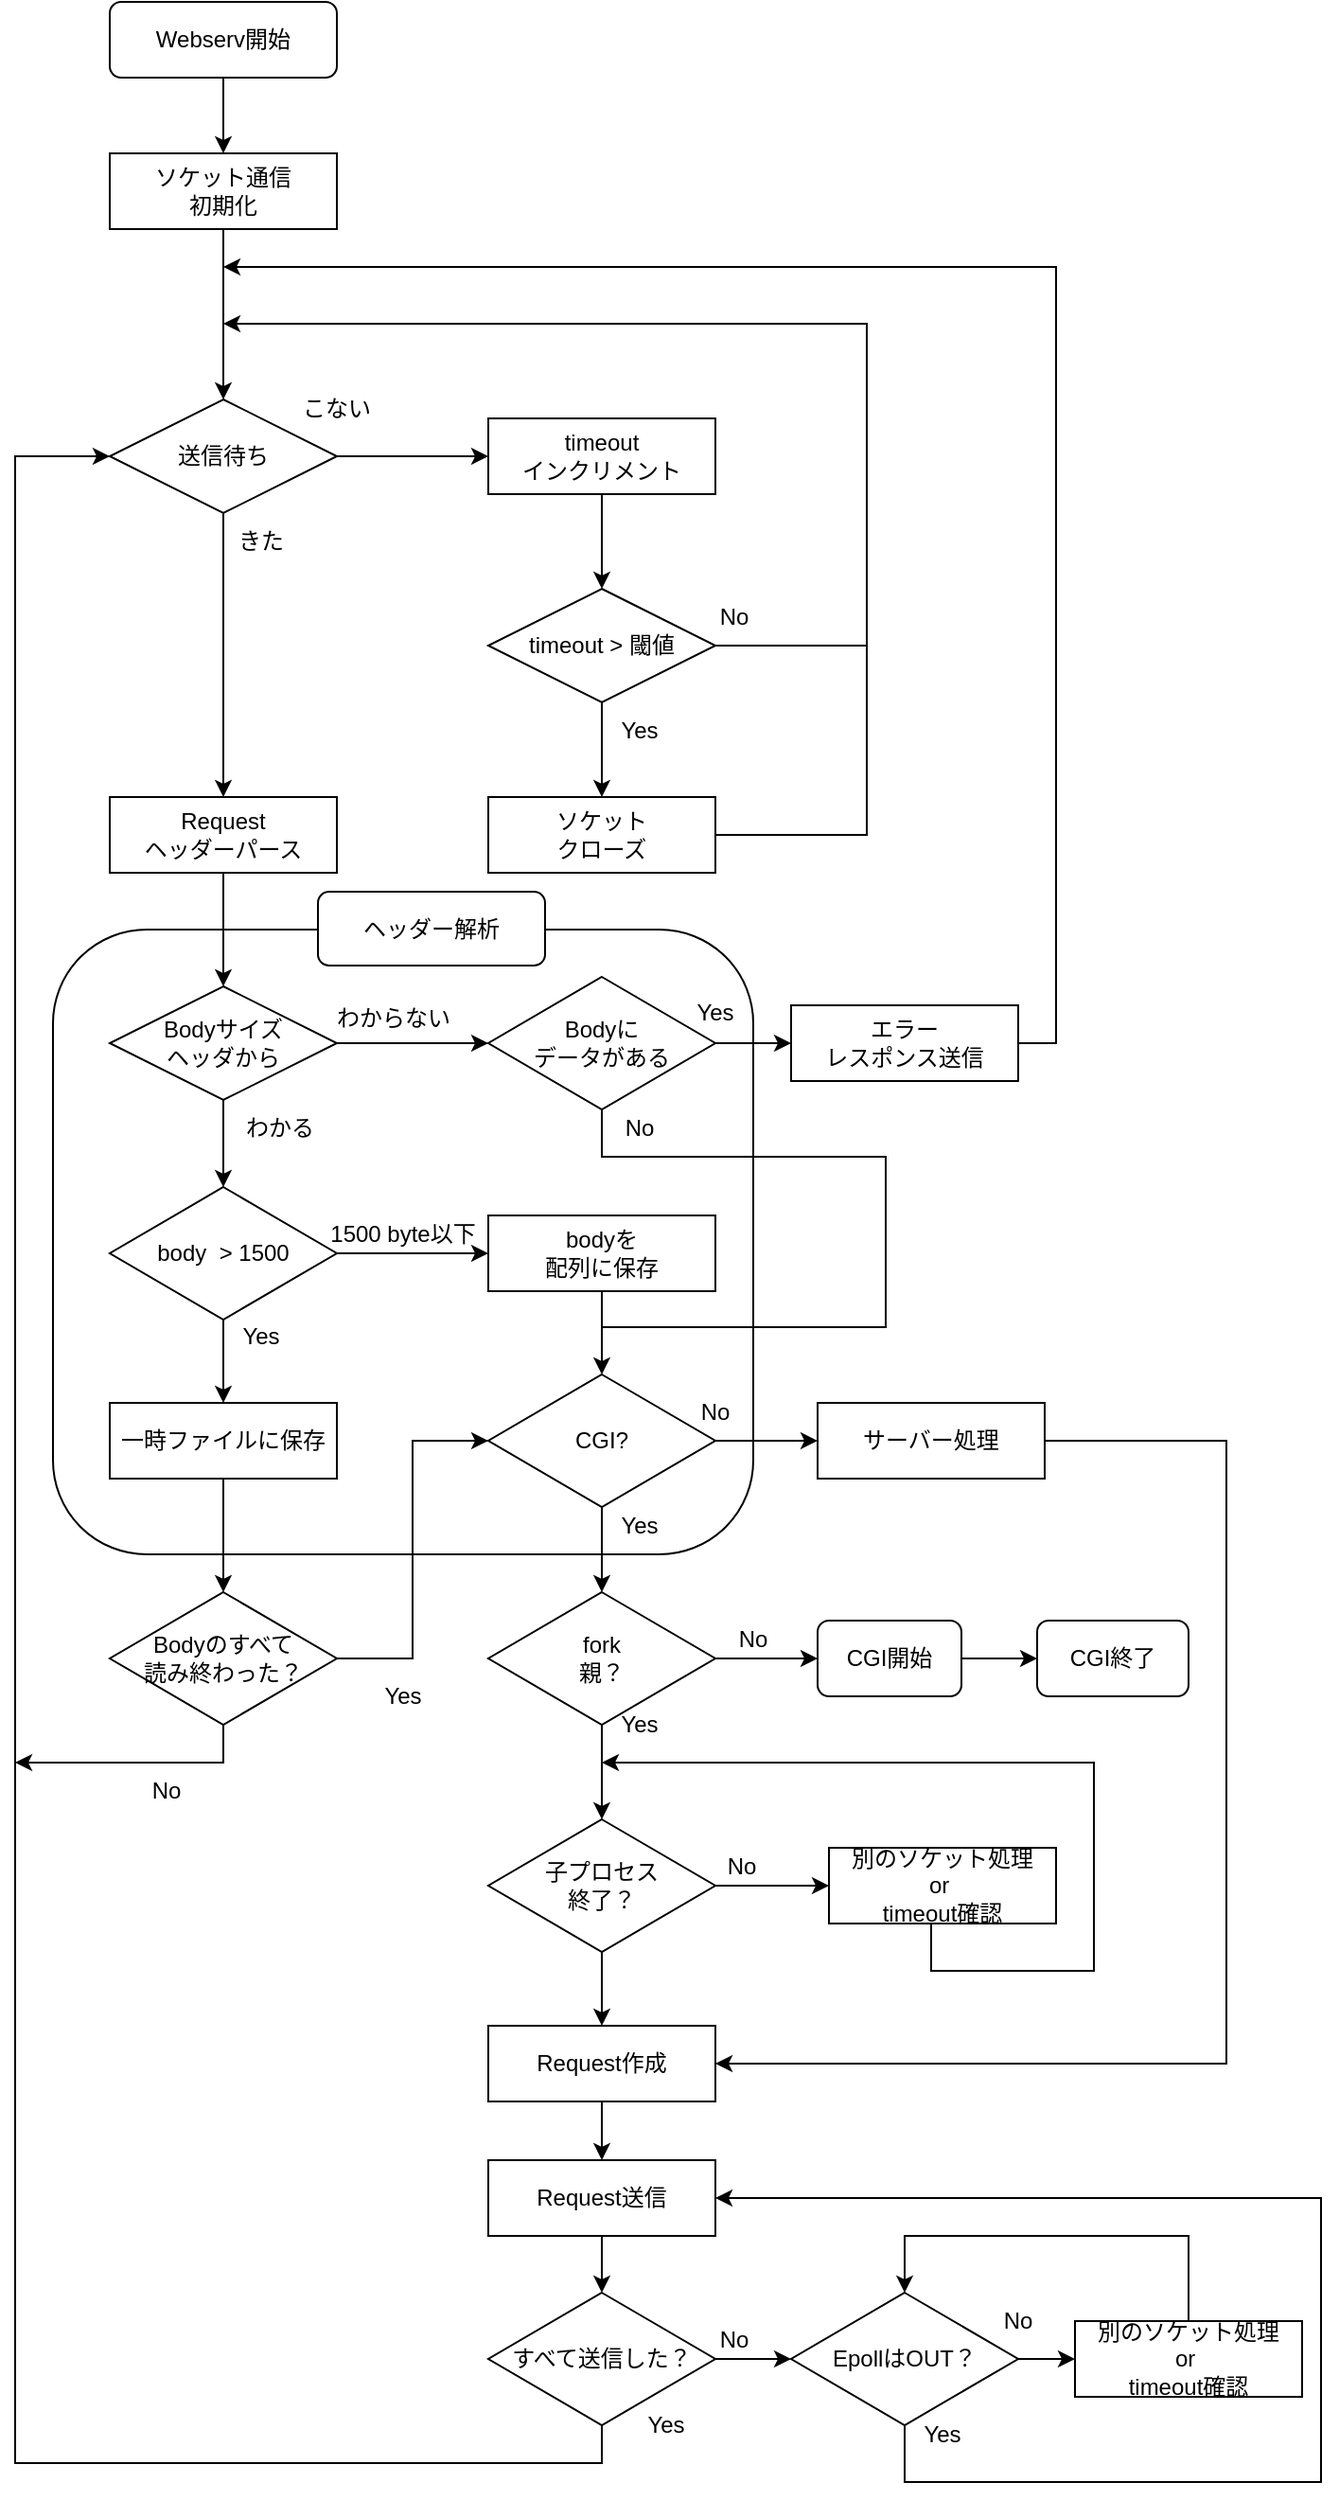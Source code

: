 <mxfile>
    <diagram name="ページ1" id="NBVZLjLsD2zXfsYW2GTl">
        <mxGraphModel dx="1131" dy="596" grid="1" gridSize="10" guides="1" tooltips="1" connect="1" arrows="1" fold="1" page="1" pageScale="1" pageWidth="827" pageHeight="1169" math="0" shadow="0">
            <root>
                <mxCell id="0"/>
                <mxCell id="1" parent="0"/>
                <mxCell id="0ci_ckrQfa54B1AMnA_6-3" value="" style="rounded=1;whiteSpace=wrap;html=1;" parent="1" vertex="1">
                    <mxGeometry x="90" y="590" width="370" height="330" as="geometry"/>
                </mxCell>
                <mxCell id="muVOVXjzMBZmnITekJ5N-8" style="edgeStyle=orthogonalEdgeStyle;rounded=0;orthogonalLoop=1;jettySize=auto;html=1;exitX=0.5;exitY=1;exitDx=0;exitDy=0;entryX=0.5;entryY=0;entryDx=0;entryDy=0;" parent="1" source="muVOVXjzMBZmnITekJ5N-1" target="muVOVXjzMBZmnITekJ5N-2" edge="1">
                    <mxGeometry relative="1" as="geometry"/>
                </mxCell>
                <mxCell id="muVOVXjzMBZmnITekJ5N-1" value="Webserv開始" style="rounded=1;whiteSpace=wrap;html=1;" parent="1" vertex="1">
                    <mxGeometry x="120" y="100" width="120" height="40" as="geometry"/>
                </mxCell>
                <mxCell id="muVOVXjzMBZmnITekJ5N-9" style="edgeStyle=orthogonalEdgeStyle;rounded=0;orthogonalLoop=1;jettySize=auto;html=1;exitX=0.5;exitY=1;exitDx=0;exitDy=0;entryX=0.5;entryY=0;entryDx=0;entryDy=0;" parent="1" source="muVOVXjzMBZmnITekJ5N-2" target="muVOVXjzMBZmnITekJ5N-4" edge="1">
                    <mxGeometry relative="1" as="geometry"/>
                </mxCell>
                <mxCell id="muVOVXjzMBZmnITekJ5N-2" value="ソケット通信&lt;br&gt;初期化" style="rounded=0;whiteSpace=wrap;html=1;" parent="1" vertex="1">
                    <mxGeometry x="120" y="180" width="120" height="40" as="geometry"/>
                </mxCell>
                <mxCell id="muVOVXjzMBZmnITekJ5N-11" style="edgeStyle=orthogonalEdgeStyle;rounded=0;orthogonalLoop=1;jettySize=auto;html=1;exitX=0.5;exitY=1;exitDx=0;exitDy=0;entryX=0.5;entryY=0;entryDx=0;entryDy=0;" parent="1" source="muVOVXjzMBZmnITekJ5N-3" target="muVOVXjzMBZmnITekJ5N-5" edge="1">
                    <mxGeometry relative="1" as="geometry"/>
                </mxCell>
                <mxCell id="muVOVXjzMBZmnITekJ5N-3" value="timeout&lt;br&gt;インクリメント" style="rounded=0;whiteSpace=wrap;html=1;" parent="1" vertex="1">
                    <mxGeometry x="320" y="320" width="120" height="40" as="geometry"/>
                </mxCell>
                <mxCell id="muVOVXjzMBZmnITekJ5N-10" style="edgeStyle=orthogonalEdgeStyle;rounded=0;orthogonalLoop=1;jettySize=auto;html=1;exitX=1;exitY=0.5;exitDx=0;exitDy=0;entryX=0;entryY=0.5;entryDx=0;entryDy=0;" parent="1" source="muVOVXjzMBZmnITekJ5N-4" target="muVOVXjzMBZmnITekJ5N-3" edge="1">
                    <mxGeometry relative="1" as="geometry"/>
                </mxCell>
                <mxCell id="muVOVXjzMBZmnITekJ5N-22" style="edgeStyle=orthogonalEdgeStyle;rounded=0;orthogonalLoop=1;jettySize=auto;html=1;exitX=0.5;exitY=1;exitDx=0;exitDy=0;entryX=0.5;entryY=0;entryDx=0;entryDy=0;" parent="1" source="muVOVXjzMBZmnITekJ5N-4" target="muVOVXjzMBZmnITekJ5N-21" edge="1">
                    <mxGeometry relative="1" as="geometry"/>
                </mxCell>
                <mxCell id="muVOVXjzMBZmnITekJ5N-4" value="送信待ち" style="rhombus;whiteSpace=wrap;html=1;" parent="1" vertex="1">
                    <mxGeometry x="120" y="310" width="120" height="60" as="geometry"/>
                </mxCell>
                <mxCell id="muVOVXjzMBZmnITekJ5N-7" style="edgeStyle=orthogonalEdgeStyle;rounded=0;orthogonalLoop=1;jettySize=auto;html=1;exitX=0.5;exitY=1;exitDx=0;exitDy=0;entryX=0.5;entryY=0;entryDx=0;entryDy=0;" parent="1" source="muVOVXjzMBZmnITekJ5N-5" target="muVOVXjzMBZmnITekJ5N-6" edge="1">
                    <mxGeometry relative="1" as="geometry"/>
                </mxCell>
                <mxCell id="muVOVXjzMBZmnITekJ5N-5" value="timeout &amp;gt; 閾値" style="rhombus;whiteSpace=wrap;html=1;" parent="1" vertex="1">
                    <mxGeometry x="320" y="410" width="120" height="60" as="geometry"/>
                </mxCell>
                <mxCell id="muVOVXjzMBZmnITekJ5N-12" style="edgeStyle=orthogonalEdgeStyle;rounded=0;orthogonalLoop=1;jettySize=auto;html=1;exitX=1;exitY=0.5;exitDx=0;exitDy=0;" parent="1" source="muVOVXjzMBZmnITekJ5N-6" edge="1">
                    <mxGeometry relative="1" as="geometry">
                        <mxPoint x="180" y="270" as="targetPoint"/>
                        <Array as="points">
                            <mxPoint x="520" y="540"/>
                            <mxPoint x="520" y="270"/>
                        </Array>
                    </mxGeometry>
                </mxCell>
                <mxCell id="muVOVXjzMBZmnITekJ5N-6" value="ソケット&lt;br&gt;クローズ" style="rounded=0;whiteSpace=wrap;html=1;" parent="1" vertex="1">
                    <mxGeometry x="320" y="520" width="120" height="40" as="geometry"/>
                </mxCell>
                <mxCell id="muVOVXjzMBZmnITekJ5N-16" value="Yes" style="text;html=1;align=center;verticalAlign=middle;whiteSpace=wrap;rounded=0;" parent="1" vertex="1">
                    <mxGeometry x="370" y="470" width="60" height="30" as="geometry"/>
                </mxCell>
                <mxCell id="muVOVXjzMBZmnITekJ5N-17" value="" style="endArrow=none;html=1;rounded=0;exitX=1;exitY=0.5;exitDx=0;exitDy=0;" parent="1" source="muVOVXjzMBZmnITekJ5N-5" edge="1">
                    <mxGeometry width="50" height="50" relative="1" as="geometry">
                        <mxPoint x="570" y="400" as="sourcePoint"/>
                        <mxPoint x="520" y="440" as="targetPoint"/>
                    </mxGeometry>
                </mxCell>
                <mxCell id="muVOVXjzMBZmnITekJ5N-18" value="No" style="text;html=1;align=center;verticalAlign=middle;whiteSpace=wrap;rounded=0;" parent="1" vertex="1">
                    <mxGeometry x="420" y="410" width="60" height="30" as="geometry"/>
                </mxCell>
                <mxCell id="muVOVXjzMBZmnITekJ5N-19" value="きた" style="text;html=1;strokeColor=none;fillColor=none;align=center;verticalAlign=middle;whiteSpace=wrap;rounded=0;" parent="1" vertex="1">
                    <mxGeometry x="170" y="370" width="60" height="30" as="geometry"/>
                </mxCell>
                <mxCell id="muVOVXjzMBZmnITekJ5N-20" value="わからない" style="text;html=1;align=center;verticalAlign=middle;whiteSpace=wrap;rounded=0;" parent="1" vertex="1">
                    <mxGeometry x="230" y="622" width="80" height="30" as="geometry"/>
                </mxCell>
                <mxCell id="muVOVXjzMBZmnITekJ5N-25" style="edgeStyle=orthogonalEdgeStyle;rounded=0;orthogonalLoop=1;jettySize=auto;html=1;exitX=0.5;exitY=1;exitDx=0;exitDy=0;entryX=0.5;entryY=0;entryDx=0;entryDy=0;" parent="1" source="muVOVXjzMBZmnITekJ5N-21" target="muVOVXjzMBZmnITekJ5N-24" edge="1">
                    <mxGeometry relative="1" as="geometry"/>
                </mxCell>
                <mxCell id="muVOVXjzMBZmnITekJ5N-21" value="Request&lt;br&gt;ヘッダーパース" style="rounded=0;whiteSpace=wrap;html=1;" parent="1" vertex="1">
                    <mxGeometry x="120" y="520" width="120" height="40" as="geometry"/>
                </mxCell>
                <mxCell id="muVOVXjzMBZmnITekJ5N-40" style="edgeStyle=orthogonalEdgeStyle;rounded=0;orthogonalLoop=1;jettySize=auto;html=1;exitX=0.5;exitY=1;exitDx=0;exitDy=0;entryX=0.5;entryY=0;entryDx=0;entryDy=0;" parent="1" source="muVOVXjzMBZmnITekJ5N-23" target="muVOVXjzMBZmnITekJ5N-41" edge="1">
                    <mxGeometry relative="1" as="geometry">
                        <mxPoint x="380" y="830" as="targetPoint"/>
                    </mxGeometry>
                </mxCell>
                <mxCell id="muVOVXjzMBZmnITekJ5N-23" value="bodyを&lt;br&gt;配列に保存" style="rounded=0;whiteSpace=wrap;html=1;" parent="1" vertex="1">
                    <mxGeometry x="320" y="741" width="120" height="40" as="geometry"/>
                </mxCell>
                <mxCell id="muVOVXjzMBZmnITekJ5N-28" style="edgeStyle=orthogonalEdgeStyle;rounded=0;orthogonalLoop=1;jettySize=auto;html=1;exitX=0.5;exitY=1;exitDx=0;exitDy=0;entryX=0.5;entryY=0;entryDx=0;entryDy=0;" parent="1" source="muVOVXjzMBZmnITekJ5N-24" target="muVOVXjzMBZmnITekJ5N-29" edge="1">
                    <mxGeometry relative="1" as="geometry">
                        <mxPoint x="180" y="720" as="targetPoint"/>
                    </mxGeometry>
                </mxCell>
                <mxCell id="muVOVXjzMBZmnITekJ5N-32" style="edgeStyle=orthogonalEdgeStyle;rounded=0;orthogonalLoop=1;jettySize=auto;html=1;exitX=1;exitY=0.5;exitDx=0;exitDy=0;entryX=0;entryY=0.5;entryDx=0;entryDy=0;" parent="1" source="muVOVXjzMBZmnITekJ5N-24" target="muVOVXjzMBZmnITekJ5N-100" edge="1">
                    <mxGeometry relative="1" as="geometry">
                        <mxPoint x="320" y="650" as="targetPoint"/>
                    </mxGeometry>
                </mxCell>
                <mxCell id="muVOVXjzMBZmnITekJ5N-24" value="Bodyサイズ&lt;br&gt;ヘッダから" style="rhombus;whiteSpace=wrap;html=1;" parent="1" vertex="1">
                    <mxGeometry x="120" y="620" width="120" height="60" as="geometry"/>
                </mxCell>
                <mxCell id="muVOVXjzMBZmnITekJ5N-26" value="わかる" style="text;html=1;align=center;verticalAlign=middle;whiteSpace=wrap;rounded=0;" parent="1" vertex="1">
                    <mxGeometry x="170" y="680" width="80" height="30" as="geometry"/>
                </mxCell>
                <mxCell id="muVOVXjzMBZmnITekJ5N-30" style="edgeStyle=orthogonalEdgeStyle;rounded=0;orthogonalLoop=1;jettySize=auto;html=1;exitX=1;exitY=0.5;exitDx=0;exitDy=0;entryX=0;entryY=0.5;entryDx=0;entryDy=0;" parent="1" source="muVOVXjzMBZmnITekJ5N-29" target="muVOVXjzMBZmnITekJ5N-23" edge="1">
                    <mxGeometry relative="1" as="geometry"/>
                </mxCell>
                <mxCell id="muVOVXjzMBZmnITekJ5N-37" style="edgeStyle=orthogonalEdgeStyle;rounded=0;orthogonalLoop=1;jettySize=auto;html=1;exitX=0.5;exitY=1;exitDx=0;exitDy=0;entryX=0.5;entryY=0;entryDx=0;entryDy=0;" parent="1" source="muVOVXjzMBZmnITekJ5N-29" target="muVOVXjzMBZmnITekJ5N-36" edge="1">
                    <mxGeometry relative="1" as="geometry"/>
                </mxCell>
                <mxCell id="muVOVXjzMBZmnITekJ5N-29" value="body&amp;nbsp; &amp;gt; 1500" style="rhombus;whiteSpace=wrap;html=1;" parent="1" vertex="1">
                    <mxGeometry x="120" y="726" width="120" height="70" as="geometry"/>
                </mxCell>
                <mxCell id="muVOVXjzMBZmnITekJ5N-34" value="Yes" style="text;html=1;align=center;verticalAlign=middle;whiteSpace=wrap;rounded=0;" parent="1" vertex="1">
                    <mxGeometry x="360" y="890" width="80" height="30" as="geometry"/>
                </mxCell>
                <mxCell id="0ci_ckrQfa54B1AMnA_6-6" style="edgeStyle=orthogonalEdgeStyle;rounded=0;orthogonalLoop=1;jettySize=auto;html=1;exitX=0.5;exitY=1;exitDx=0;exitDy=0;" parent="1" source="muVOVXjzMBZmnITekJ5N-36" target="0ci_ckrQfa54B1AMnA_6-5" edge="1">
                    <mxGeometry relative="1" as="geometry"/>
                </mxCell>
                <mxCell id="muVOVXjzMBZmnITekJ5N-36" value="一時ファイルに保存" style="rounded=0;whiteSpace=wrap;html=1;" parent="1" vertex="1">
                    <mxGeometry x="120" y="840" width="120" height="40" as="geometry"/>
                </mxCell>
                <mxCell id="muVOVXjzMBZmnITekJ5N-42" style="edgeStyle=orthogonalEdgeStyle;rounded=0;orthogonalLoop=1;jettySize=auto;html=1;exitX=0.5;exitY=1;exitDx=0;exitDy=0;entryX=0.5;entryY=0;entryDx=0;entryDy=0;" parent="1" source="muVOVXjzMBZmnITekJ5N-41" target="muVOVXjzMBZmnITekJ5N-49" edge="1">
                    <mxGeometry relative="1" as="geometry">
                        <mxPoint x="380" y="940" as="targetPoint"/>
                    </mxGeometry>
                </mxCell>
                <mxCell id="muVOVXjzMBZmnITekJ5N-48" style="edgeStyle=orthogonalEdgeStyle;rounded=0;orthogonalLoop=1;jettySize=auto;html=1;exitX=1;exitY=0.5;exitDx=0;exitDy=0;entryX=0;entryY=0.5;entryDx=0;entryDy=0;" parent="1" source="muVOVXjzMBZmnITekJ5N-41" target="muVOVXjzMBZmnITekJ5N-47" edge="1">
                    <mxGeometry relative="1" as="geometry"/>
                </mxCell>
                <mxCell id="muVOVXjzMBZmnITekJ5N-41" value="CGI?" style="rhombus;whiteSpace=wrap;html=1;" parent="1" vertex="1">
                    <mxGeometry x="320" y="825" width="120" height="70" as="geometry"/>
                </mxCell>
                <mxCell id="muVOVXjzMBZmnITekJ5N-44" value="1500 byte以下" style="text;html=1;align=center;verticalAlign=middle;whiteSpace=wrap;rounded=0;" parent="1" vertex="1">
                    <mxGeometry x="235" y="736" width="80" height="30" as="geometry"/>
                </mxCell>
                <mxCell id="muVOVXjzMBZmnITekJ5N-46" value="No" style="text;html=1;align=center;verticalAlign=middle;whiteSpace=wrap;rounded=0;" parent="1" vertex="1">
                    <mxGeometry x="400" y="830" width="80" height="30" as="geometry"/>
                </mxCell>
                <mxCell id="muVOVXjzMBZmnITekJ5N-75" style="edgeStyle=orthogonalEdgeStyle;rounded=0;orthogonalLoop=1;jettySize=auto;html=1;exitX=1;exitY=0.5;exitDx=0;exitDy=0;entryX=1;entryY=0.5;entryDx=0;entryDy=0;" parent="1" source="muVOVXjzMBZmnITekJ5N-47" target="muVOVXjzMBZmnITekJ5N-68" edge="1">
                    <mxGeometry relative="1" as="geometry">
                        <Array as="points">
                            <mxPoint x="710" y="860"/>
                            <mxPoint x="710" y="1189"/>
                        </Array>
                    </mxGeometry>
                </mxCell>
                <mxCell id="muVOVXjzMBZmnITekJ5N-47" value="サーバー処理" style="rounded=0;whiteSpace=wrap;html=1;" parent="1" vertex="1">
                    <mxGeometry x="494" y="840" width="120" height="40" as="geometry"/>
                </mxCell>
                <mxCell id="muVOVXjzMBZmnITekJ5N-66" style="edgeStyle=orthogonalEdgeStyle;rounded=0;orthogonalLoop=1;jettySize=auto;html=1;exitX=1;exitY=0.5;exitDx=0;exitDy=0;entryX=0;entryY=0.5;entryDx=0;entryDy=0;" parent="1" source="muVOVXjzMBZmnITekJ5N-49" edge="1">
                    <mxGeometry relative="1" as="geometry">
                        <mxPoint x="494" y="975" as="targetPoint"/>
                    </mxGeometry>
                </mxCell>
                <mxCell id="muVOVXjzMBZmnITekJ5N-67" style="edgeStyle=orthogonalEdgeStyle;rounded=0;orthogonalLoop=1;jettySize=auto;html=1;exitX=0.5;exitY=1;exitDx=0;exitDy=0;entryX=0.5;entryY=0;entryDx=0;entryDy=0;" parent="1" source="muVOVXjzMBZmnITekJ5N-49" target="muVOVXjzMBZmnITekJ5N-58" edge="1">
                    <mxGeometry relative="1" as="geometry"/>
                </mxCell>
                <mxCell id="muVOVXjzMBZmnITekJ5N-49" value="fork&lt;br&gt;親？" style="rhombus;whiteSpace=wrap;html=1;" parent="1" vertex="1">
                    <mxGeometry x="320" y="940" width="120" height="70" as="geometry"/>
                </mxCell>
                <mxCell id="muVOVXjzMBZmnITekJ5N-50" value="Yes" style="text;html=1;align=center;verticalAlign=middle;whiteSpace=wrap;rounded=0;" parent="1" vertex="1">
                    <mxGeometry x="360" y="995" width="80" height="30" as="geometry"/>
                </mxCell>
                <mxCell id="muVOVXjzMBZmnITekJ5N-55" value="No" style="text;html=1;align=center;verticalAlign=middle;whiteSpace=wrap;rounded=0;" parent="1" vertex="1">
                    <mxGeometry x="410" y="1320" width="80" height="30" as="geometry"/>
                </mxCell>
                <mxCell id="muVOVXjzMBZmnITekJ5N-61" style="edgeStyle=orthogonalEdgeStyle;rounded=0;orthogonalLoop=1;jettySize=auto;html=1;exitX=1;exitY=0.5;exitDx=0;exitDy=0;entryX=0;entryY=0.5;entryDx=0;entryDy=0;" parent="1" source="muVOVXjzMBZmnITekJ5N-58" target="muVOVXjzMBZmnITekJ5N-60" edge="1">
                    <mxGeometry relative="1" as="geometry"/>
                </mxCell>
                <mxCell id="muVOVXjzMBZmnITekJ5N-69" style="edgeStyle=orthogonalEdgeStyle;rounded=0;orthogonalLoop=1;jettySize=auto;html=1;exitX=0.5;exitY=1;exitDx=0;exitDy=0;entryX=0.5;entryY=0;entryDx=0;entryDy=0;" parent="1" source="muVOVXjzMBZmnITekJ5N-58" target="muVOVXjzMBZmnITekJ5N-68" edge="1">
                    <mxGeometry relative="1" as="geometry"/>
                </mxCell>
                <mxCell id="muVOVXjzMBZmnITekJ5N-58" value="子プロセス&lt;br&gt;終了？" style="rhombus;whiteSpace=wrap;html=1;" parent="1" vertex="1">
                    <mxGeometry x="320" y="1060" width="120" height="70" as="geometry"/>
                </mxCell>
                <mxCell id="muVOVXjzMBZmnITekJ5N-70" style="edgeStyle=orthogonalEdgeStyle;rounded=0;orthogonalLoop=1;jettySize=auto;html=1;exitX=0.5;exitY=1;exitDx=0;exitDy=0;" parent="1" source="muVOVXjzMBZmnITekJ5N-60" edge="1">
                    <mxGeometry relative="1" as="geometry">
                        <mxPoint x="380" y="1030" as="targetPoint"/>
                        <Array as="points">
                            <mxPoint x="554" y="1115"/>
                            <mxPoint x="554" y="1140"/>
                            <mxPoint x="640" y="1140"/>
                            <mxPoint x="640" y="1030"/>
                        </Array>
                    </mxGeometry>
                </mxCell>
                <mxCell id="muVOVXjzMBZmnITekJ5N-60" value="別のソケット処理&lt;br&gt;or&amp;nbsp;&lt;br&gt;timeout確認" style="rounded=0;whiteSpace=wrap;html=1;" parent="1" vertex="1">
                    <mxGeometry x="500" y="1075" width="120" height="40" as="geometry"/>
                </mxCell>
                <mxCell id="muVOVXjzMBZmnITekJ5N-62" value="No" style="text;html=1;align=center;verticalAlign=middle;whiteSpace=wrap;rounded=0;" parent="1" vertex="1">
                    <mxGeometry x="420" y="950" width="80" height="30" as="geometry"/>
                </mxCell>
                <mxCell id="muVOVXjzMBZmnITekJ5N-77" style="edgeStyle=orthogonalEdgeStyle;rounded=0;orthogonalLoop=1;jettySize=auto;html=1;exitX=0.5;exitY=1;exitDx=0;exitDy=0;entryX=0.5;entryY=0;entryDx=0;entryDy=0;" parent="1" source="muVOVXjzMBZmnITekJ5N-68" target="muVOVXjzMBZmnITekJ5N-76" edge="1">
                    <mxGeometry relative="1" as="geometry"/>
                </mxCell>
                <mxCell id="muVOVXjzMBZmnITekJ5N-68" value="Request作成" style="rounded=0;whiteSpace=wrap;html=1;" parent="1" vertex="1">
                    <mxGeometry x="320" y="1169" width="120" height="40" as="geometry"/>
                </mxCell>
                <mxCell id="muVOVXjzMBZmnITekJ5N-72" value="CGI終了" style="rounded=1;whiteSpace=wrap;html=1;" parent="1" vertex="1">
                    <mxGeometry x="610" y="955" width="80" height="40" as="geometry"/>
                </mxCell>
                <mxCell id="muVOVXjzMBZmnITekJ5N-74" style="edgeStyle=orthogonalEdgeStyle;rounded=0;orthogonalLoop=1;jettySize=auto;html=1;exitX=1;exitY=0.5;exitDx=0;exitDy=0;entryX=0;entryY=0.5;entryDx=0;entryDy=0;" parent="1" source="muVOVXjzMBZmnITekJ5N-73" target="muVOVXjzMBZmnITekJ5N-72" edge="1">
                    <mxGeometry relative="1" as="geometry"/>
                </mxCell>
                <mxCell id="muVOVXjzMBZmnITekJ5N-73" value="CGI開始" style="rounded=1;whiteSpace=wrap;html=1;" parent="1" vertex="1">
                    <mxGeometry x="494" y="955" width="76" height="40" as="geometry"/>
                </mxCell>
                <mxCell id="muVOVXjzMBZmnITekJ5N-89" style="edgeStyle=orthogonalEdgeStyle;rounded=0;orthogonalLoop=1;jettySize=auto;html=1;exitX=0.5;exitY=1;exitDx=0;exitDy=0;entryX=0.5;entryY=0;entryDx=0;entryDy=0;" parent="1" source="muVOVXjzMBZmnITekJ5N-76" target="muVOVXjzMBZmnITekJ5N-78" edge="1">
                    <mxGeometry relative="1" as="geometry"/>
                </mxCell>
                <mxCell id="muVOVXjzMBZmnITekJ5N-76" value="Request送信" style="rounded=0;whiteSpace=wrap;html=1;" parent="1" vertex="1">
                    <mxGeometry x="320" y="1240" width="120" height="40" as="geometry"/>
                </mxCell>
                <mxCell id="muVOVXjzMBZmnITekJ5N-81" style="edgeStyle=orthogonalEdgeStyle;rounded=0;orthogonalLoop=1;jettySize=auto;html=1;exitX=1;exitY=0.5;exitDx=0;exitDy=0;entryX=0;entryY=0.5;entryDx=0;entryDy=0;" parent="1" source="muVOVXjzMBZmnITekJ5N-78" target="muVOVXjzMBZmnITekJ5N-80" edge="1">
                    <mxGeometry relative="1" as="geometry"/>
                </mxCell>
                <mxCell id="muVOVXjzMBZmnITekJ5N-96" style="edgeStyle=orthogonalEdgeStyle;rounded=0;orthogonalLoop=1;jettySize=auto;html=1;entryX=0;entryY=0.5;entryDx=0;entryDy=0;" parent="1" target="muVOVXjzMBZmnITekJ5N-4" edge="1">
                    <mxGeometry relative="1" as="geometry">
                        <mxPoint x="70" y="380" as="targetPoint"/>
                        <Array as="points">
                            <mxPoint x="70" y="340"/>
                        </Array>
                        <mxPoint x="70" y="920" as="sourcePoint"/>
                    </mxGeometry>
                </mxCell>
                <mxCell id="muVOVXjzMBZmnITekJ5N-78" value="すべて送信した？" style="rhombus;whiteSpace=wrap;html=1;" parent="1" vertex="1">
                    <mxGeometry x="320" y="1310" width="120" height="70" as="geometry"/>
                </mxCell>
                <mxCell id="muVOVXjzMBZmnITekJ5N-88" style="edgeStyle=orthogonalEdgeStyle;rounded=0;orthogonalLoop=1;jettySize=auto;html=1;exitX=0.5;exitY=1;exitDx=0;exitDy=0;entryX=1;entryY=0.5;entryDx=0;entryDy=0;" parent="1" source="muVOVXjzMBZmnITekJ5N-80" target="muVOVXjzMBZmnITekJ5N-76" edge="1">
                    <mxGeometry relative="1" as="geometry">
                        <mxPoint x="770" y="1310" as="targetPoint"/>
                        <Array as="points">
                            <mxPoint x="540" y="1410"/>
                            <mxPoint x="760" y="1410"/>
                            <mxPoint x="760" y="1260"/>
                        </Array>
                    </mxGeometry>
                </mxCell>
                <mxCell id="muVOVXjzMBZmnITekJ5N-93" style="edgeStyle=orthogonalEdgeStyle;rounded=0;orthogonalLoop=1;jettySize=auto;html=1;exitX=1;exitY=0.5;exitDx=0;exitDy=0;entryX=0;entryY=0.5;entryDx=0;entryDy=0;" parent="1" source="muVOVXjzMBZmnITekJ5N-80" target="muVOVXjzMBZmnITekJ5N-92" edge="1">
                    <mxGeometry relative="1" as="geometry"/>
                </mxCell>
                <mxCell id="muVOVXjzMBZmnITekJ5N-80" value="EpollはOUT？" style="rhombus;whiteSpace=wrap;html=1;" parent="1" vertex="1">
                    <mxGeometry x="480" y="1310" width="120" height="70" as="geometry"/>
                </mxCell>
                <mxCell id="muVOVXjzMBZmnITekJ5N-82" value="No" style="text;html=1;align=center;verticalAlign=middle;whiteSpace=wrap;rounded=0;" parent="1" vertex="1">
                    <mxGeometry x="414" y="1070" width="80" height="30" as="geometry"/>
                </mxCell>
                <mxCell id="muVOVXjzMBZmnITekJ5N-84" value="Yes" style="text;html=1;align=center;verticalAlign=middle;whiteSpace=wrap;rounded=0;" parent="1" vertex="1">
                    <mxGeometry x="520" y="1370" width="80" height="30" as="geometry"/>
                </mxCell>
                <mxCell id="muVOVXjzMBZmnITekJ5N-90" value="No" style="text;html=1;align=center;verticalAlign=middle;whiteSpace=wrap;rounded=0;" parent="1" vertex="1">
                    <mxGeometry x="560" y="1310" width="80" height="30" as="geometry"/>
                </mxCell>
                <mxCell id="muVOVXjzMBZmnITekJ5N-94" style="edgeStyle=orthogonalEdgeStyle;rounded=0;orthogonalLoop=1;jettySize=auto;html=1;exitX=0.5;exitY=0;exitDx=0;exitDy=0;entryX=0.5;entryY=0;entryDx=0;entryDy=0;" parent="1" source="muVOVXjzMBZmnITekJ5N-92" target="muVOVXjzMBZmnITekJ5N-80" edge="1">
                    <mxGeometry relative="1" as="geometry">
                        <Array as="points">
                            <mxPoint x="690" y="1280"/>
                            <mxPoint x="540" y="1280"/>
                        </Array>
                    </mxGeometry>
                </mxCell>
                <mxCell id="muVOVXjzMBZmnITekJ5N-92" value="別のソケット処理&lt;br&gt;or&amp;nbsp;&lt;br&gt;timeout確認" style="rounded=0;whiteSpace=wrap;html=1;" parent="1" vertex="1">
                    <mxGeometry x="630" y="1325" width="120" height="40" as="geometry"/>
                </mxCell>
                <mxCell id="muVOVXjzMBZmnITekJ5N-95" value="Yes" style="text;html=1;align=center;verticalAlign=middle;whiteSpace=wrap;rounded=0;" parent="1" vertex="1">
                    <mxGeometry x="374" y="1365" width="80" height="30" as="geometry"/>
                </mxCell>
                <mxCell id="muVOVXjzMBZmnITekJ5N-97" value="こない" style="text;html=1;strokeColor=none;fillColor=none;align=center;verticalAlign=middle;whiteSpace=wrap;rounded=0;" parent="1" vertex="1">
                    <mxGeometry x="210" y="300" width="60" height="30" as="geometry"/>
                </mxCell>
                <mxCell id="muVOVXjzMBZmnITekJ5N-101" style="edgeStyle=orthogonalEdgeStyle;rounded=0;orthogonalLoop=1;jettySize=auto;html=1;exitX=0.5;exitY=1;exitDx=0;exitDy=0;endArrow=none;endFill=0;" parent="1" source="muVOVXjzMBZmnITekJ5N-100" edge="1">
                    <mxGeometry relative="1" as="geometry">
                        <mxPoint x="380" y="800" as="targetPoint"/>
                        <Array as="points">
                            <mxPoint x="380" y="710"/>
                            <mxPoint x="530" y="710"/>
                            <mxPoint x="530" y="800"/>
                        </Array>
                    </mxGeometry>
                </mxCell>
                <mxCell id="muVOVXjzMBZmnITekJ5N-104" style="edgeStyle=orthogonalEdgeStyle;rounded=0;orthogonalLoop=1;jettySize=auto;html=1;exitX=1;exitY=0.5;exitDx=0;exitDy=0;entryX=0;entryY=0.5;entryDx=0;entryDy=0;" parent="1" source="muVOVXjzMBZmnITekJ5N-100" target="muVOVXjzMBZmnITekJ5N-102" edge="1">
                    <mxGeometry relative="1" as="geometry"/>
                </mxCell>
                <mxCell id="muVOVXjzMBZmnITekJ5N-100" value="Bodyに&lt;br&gt;データがある" style="rhombus;whiteSpace=wrap;html=1;" parent="1" vertex="1">
                    <mxGeometry x="320" y="615" width="120" height="70" as="geometry"/>
                </mxCell>
                <mxCell id="muVOVXjzMBZmnITekJ5N-107" style="edgeStyle=orthogonalEdgeStyle;rounded=0;orthogonalLoop=1;jettySize=auto;html=1;exitX=1;exitY=0.5;exitDx=0;exitDy=0;" parent="1" source="muVOVXjzMBZmnITekJ5N-102" edge="1">
                    <mxGeometry relative="1" as="geometry">
                        <mxPoint x="180" y="240" as="targetPoint"/>
                        <Array as="points">
                            <mxPoint x="620" y="650"/>
                            <mxPoint x="620" y="240"/>
                        </Array>
                    </mxGeometry>
                </mxCell>
                <mxCell id="muVOVXjzMBZmnITekJ5N-102" value="エラー&lt;br&gt;レスポンス送信" style="rounded=0;whiteSpace=wrap;html=1;" parent="1" vertex="1">
                    <mxGeometry x="480" y="630" width="120" height="40" as="geometry"/>
                </mxCell>
                <mxCell id="0ci_ckrQfa54B1AMnA_6-1" value="Yes" style="text;html=1;align=center;verticalAlign=middle;whiteSpace=wrap;rounded=0;" parent="1" vertex="1">
                    <mxGeometry x="160" y="790" width="80" height="30" as="geometry"/>
                </mxCell>
                <mxCell id="0ci_ckrQfa54B1AMnA_6-2" value="" style="edgeStyle=orthogonalEdgeStyle;rounded=0;orthogonalLoop=1;jettySize=auto;html=1;exitX=0.5;exitY=1;exitDx=0;exitDy=0;endArrow=none;endFill=0;" parent="1" source="muVOVXjzMBZmnITekJ5N-78" edge="1">
                    <mxGeometry relative="1" as="geometry">
                        <mxPoint x="70" y="760" as="targetPoint"/>
                        <Array as="points">
                            <mxPoint x="380" y="1400"/>
                            <mxPoint x="70" y="1400"/>
                        </Array>
                        <mxPoint x="380" y="1380" as="sourcePoint"/>
                    </mxGeometry>
                </mxCell>
                <mxCell id="0ci_ckrQfa54B1AMnA_6-4" value="ヘッダー解析" style="rounded=1;whiteSpace=wrap;html=1;" parent="1" vertex="1">
                    <mxGeometry x="230" y="570" width="120" height="39" as="geometry"/>
                </mxCell>
                <mxCell id="0ci_ckrQfa54B1AMnA_6-7" style="edgeStyle=orthogonalEdgeStyle;rounded=0;orthogonalLoop=1;jettySize=auto;html=1;exitX=1;exitY=0.5;exitDx=0;exitDy=0;entryX=0;entryY=0.5;entryDx=0;entryDy=0;" parent="1" source="0ci_ckrQfa54B1AMnA_6-5" target="muVOVXjzMBZmnITekJ5N-41" edge="1">
                    <mxGeometry relative="1" as="geometry"/>
                </mxCell>
                <mxCell id="0ci_ckrQfa54B1AMnA_6-10" style="edgeStyle=orthogonalEdgeStyle;rounded=0;orthogonalLoop=1;jettySize=auto;html=1;exitX=0.5;exitY=1;exitDx=0;exitDy=0;" parent="1" source="0ci_ckrQfa54B1AMnA_6-5" edge="1">
                    <mxGeometry relative="1" as="geometry">
                        <mxPoint x="70" y="1030" as="targetPoint"/>
                        <Array as="points">
                            <mxPoint x="180" y="1030"/>
                        </Array>
                    </mxGeometry>
                </mxCell>
                <mxCell id="0ci_ckrQfa54B1AMnA_6-5" value="Bodyのすべて&lt;br&gt;読み終わった？" style="rhombus;whiteSpace=wrap;html=1;" parent="1" vertex="1">
                    <mxGeometry x="120" y="940" width="120" height="70" as="geometry"/>
                </mxCell>
                <mxCell id="0ci_ckrQfa54B1AMnA_6-8" value="Yes" style="text;html=1;align=center;verticalAlign=middle;whiteSpace=wrap;rounded=0;" parent="1" vertex="1">
                    <mxGeometry x="235" y="980" width="80" height="30" as="geometry"/>
                </mxCell>
                <mxCell id="0ci_ckrQfa54B1AMnA_6-12" value="No" style="text;html=1;align=center;verticalAlign=middle;whiteSpace=wrap;rounded=0;" parent="1" vertex="1">
                    <mxGeometry x="110" y="1030" width="80" height="30" as="geometry"/>
                </mxCell>
                <mxCell id="Dh1aoO1QrnJJe2EP6Zx1-5" value="Yes" style="text;html=1;align=center;verticalAlign=middle;whiteSpace=wrap;rounded=0;" parent="1" vertex="1">
                    <mxGeometry x="400" y="619" width="80" height="30" as="geometry"/>
                </mxCell>
                <mxCell id="Dh1aoO1QrnJJe2EP6Zx1-6" value="No" style="text;html=1;align=center;verticalAlign=middle;whiteSpace=wrap;rounded=0;" parent="1" vertex="1">
                    <mxGeometry x="360" y="680" width="80" height="30" as="geometry"/>
                </mxCell>
            </root>
        </mxGraphModel>
    </diagram>
</mxfile>